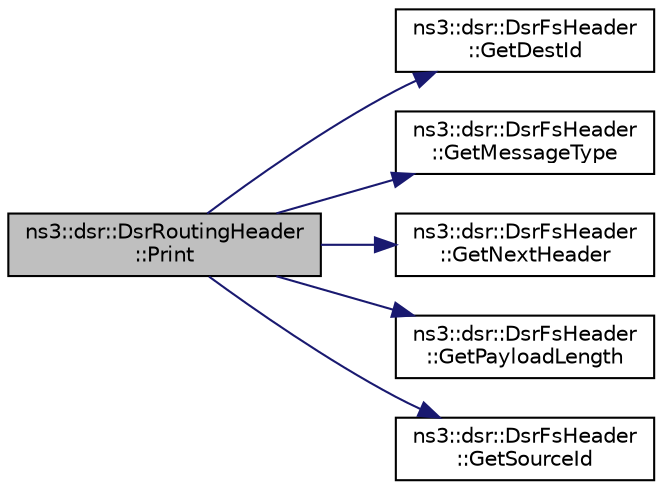 digraph "ns3::dsr::DsrRoutingHeader::Print"
{
 // LATEX_PDF_SIZE
  edge [fontname="Helvetica",fontsize="10",labelfontname="Helvetica",labelfontsize="10"];
  node [fontname="Helvetica",fontsize="10",shape=record];
  rankdir="LR";
  Node1 [label="ns3::dsr::DsrRoutingHeader\l::Print",height=0.2,width=0.4,color="black", fillcolor="grey75", style="filled", fontcolor="black",tooltip="Print some information about the packet."];
  Node1 -> Node2 [color="midnightblue",fontsize="10",style="solid",fontname="Helvetica"];
  Node2 [label="ns3::dsr::DsrFsHeader\l::GetDestId",height=0.2,width=0.4,color="black", fillcolor="white", style="filled",URL="$classns3_1_1dsr_1_1_dsr_fs_header.html#a81eaf15f8d6b6a2e4c18e5e6eba2c91f",tooltip="brief Get the dest ID of the header."];
  Node1 -> Node3 [color="midnightblue",fontsize="10",style="solid",fontname="Helvetica"];
  Node3 [label="ns3::dsr::DsrFsHeader\l::GetMessageType",height=0.2,width=0.4,color="black", fillcolor="white", style="filled",URL="$classns3_1_1dsr_1_1_dsr_fs_header.html#a3f11382a41a6059b7d007c2d431f755c",tooltip="brief Get the message type of the header."];
  Node1 -> Node4 [color="midnightblue",fontsize="10",style="solid",fontname="Helvetica"];
  Node4 [label="ns3::dsr::DsrFsHeader\l::GetNextHeader",height=0.2,width=0.4,color="black", fillcolor="white", style="filled",URL="$classns3_1_1dsr_1_1_dsr_fs_header.html#a4b1ef4ca64bfc6088323aa6b608338a6",tooltip="Get the next header."];
  Node1 -> Node5 [color="midnightblue",fontsize="10",style="solid",fontname="Helvetica"];
  Node5 [label="ns3::dsr::DsrFsHeader\l::GetPayloadLength",height=0.2,width=0.4,color="black", fillcolor="white", style="filled",URL="$classns3_1_1dsr_1_1_dsr_fs_header.html#ad1ac20703779627a4db7aaf29cac41ad",tooltip="Get the payload length of the header."];
  Node1 -> Node6 [color="midnightblue",fontsize="10",style="solid",fontname="Helvetica"];
  Node6 [label="ns3::dsr::DsrFsHeader\l::GetSourceId",height=0.2,width=0.4,color="black", fillcolor="white", style="filled",URL="$classns3_1_1dsr_1_1_dsr_fs_header.html#a6fa6e5485539ca144d637155adbf270c",tooltip="brief Get the source ID of the header."];
}
